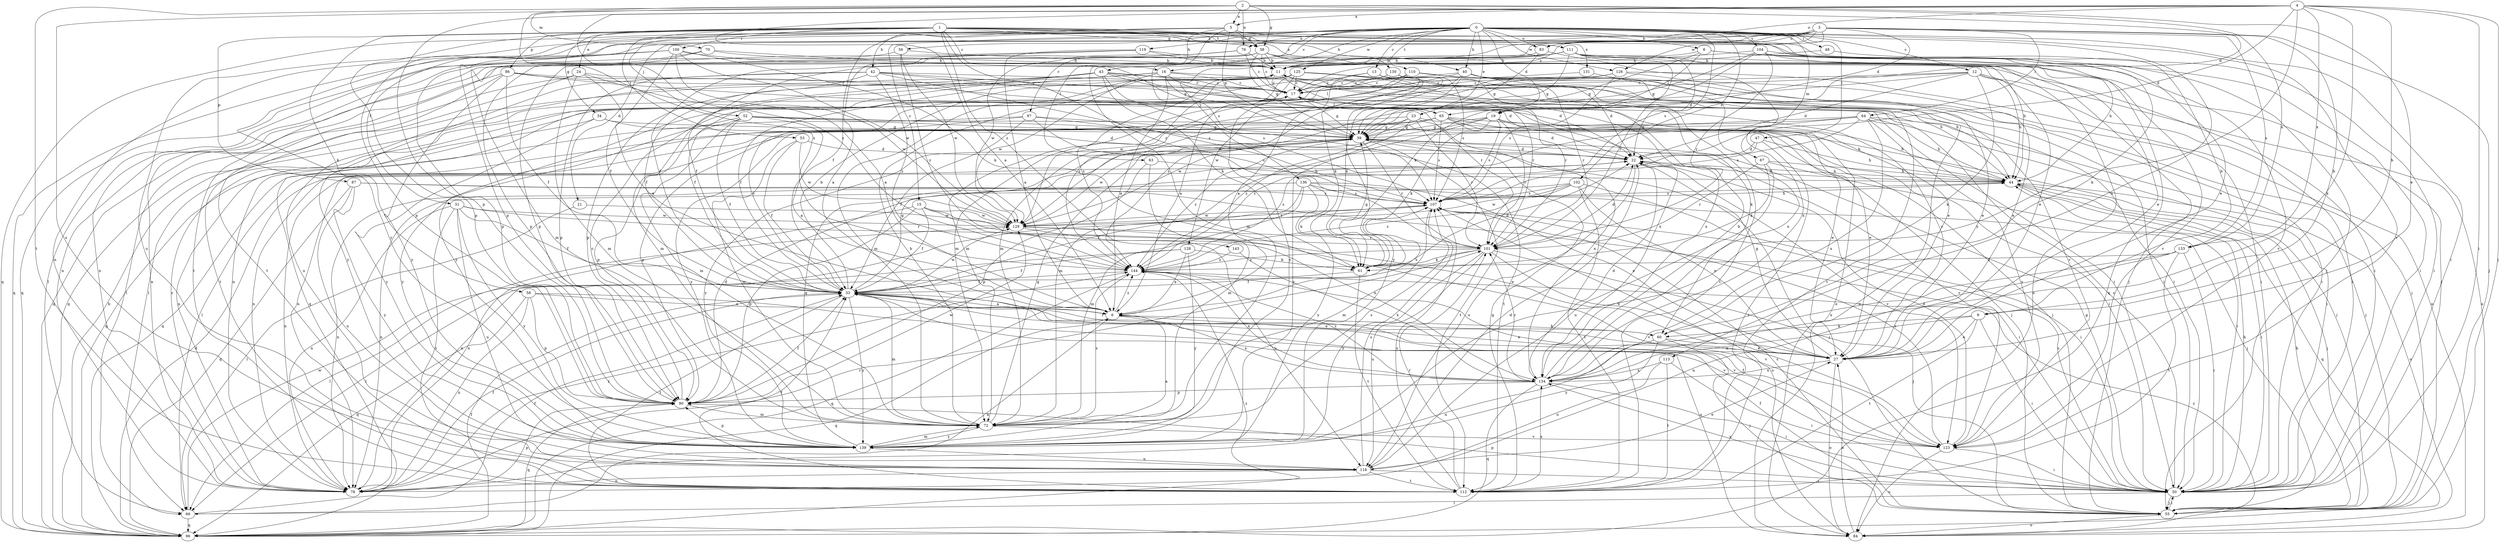 strict digraph  {
0;
1;
2;
3;
4;
5;
6;
8;
9;
11;
12;
13;
15;
16;
17;
19;
21;
22;
23;
24;
27;
31;
33;
34;
38;
39;
40;
42;
43;
44;
47;
48;
50;
52;
53;
55;
56;
58;
60;
61;
63;
64;
65;
66;
67;
70;
72;
76;
78;
83;
84;
86;
87;
90;
96;
97;
100;
101;
102;
104;
107;
110;
111;
112;
113;
118;
119;
123;
125;
126;
128;
129;
130;
131;
133;
134;
136;
139;
143;
144;
0 -> 8  [label=b];
0 -> 12  [label=c];
0 -> 13  [label=c];
0 -> 15  [label=c];
0 -> 16  [label=c];
0 -> 19  [label=d];
0 -> 23  [label=e];
0 -> 31  [label=f];
0 -> 33  [label=f];
0 -> 40  [label=h];
0 -> 47  [label=i];
0 -> 48  [label=i];
0 -> 50  [label=i];
0 -> 56  [label=k];
0 -> 67  [label=m];
0 -> 76  [label=n];
0 -> 83  [label=o];
0 -> 96  [label=q];
0 -> 97  [label=r];
0 -> 102  [label=s];
0 -> 104  [label=s];
0 -> 107  [label=s];
0 -> 110  [label=t];
0 -> 113  [label=u];
0 -> 118  [label=u];
0 -> 119  [label=v];
0 -> 123  [label=v];
0 -> 125  [label=w];
0 -> 126  [label=w];
0 -> 136  [label=y];
0 -> 139  [label=y];
1 -> 16  [label=c];
1 -> 24  [label=e];
1 -> 27  [label=e];
1 -> 34  [label=g];
1 -> 38  [label=g];
1 -> 40  [label=h];
1 -> 52  [label=j];
1 -> 53  [label=j];
1 -> 55  [label=j];
1 -> 58  [label=k];
1 -> 86  [label=p];
1 -> 87  [label=p];
1 -> 90  [label=p];
1 -> 100  [label=r];
1 -> 101  [label=r];
1 -> 111  [label=t];
1 -> 130  [label=x];
1 -> 131  [label=x];
1 -> 143  [label=z];
2 -> 5  [label=a];
2 -> 19  [label=d];
2 -> 27  [label=e];
2 -> 38  [label=g];
2 -> 70  [label=m];
2 -> 76  [label=n];
2 -> 112  [label=t];
2 -> 118  [label=u];
2 -> 133  [label=x];
2 -> 144  [label=z];
3 -> 9  [label=b];
3 -> 17  [label=c];
3 -> 19  [label=d];
3 -> 21  [label=d];
3 -> 55  [label=j];
3 -> 63  [label=l];
3 -> 64  [label=l];
3 -> 72  [label=m];
3 -> 78  [label=n];
3 -> 83  [label=o];
3 -> 90  [label=p];
3 -> 126  [label=w];
3 -> 133  [label=x];
4 -> 5  [label=a];
4 -> 6  [label=a];
4 -> 9  [label=b];
4 -> 22  [label=d];
4 -> 50  [label=i];
4 -> 55  [label=j];
4 -> 83  [label=o];
4 -> 90  [label=p];
4 -> 133  [label=x];
4 -> 134  [label=x];
4 -> 139  [label=y];
4 -> 144  [label=z];
5 -> 9  [label=b];
5 -> 38  [label=g];
5 -> 39  [label=g];
5 -> 42  [label=h];
5 -> 43  [label=h];
5 -> 60  [label=k];
5 -> 90  [label=p];
5 -> 107  [label=s];
6 -> 27  [label=e];
6 -> 60  [label=k];
6 -> 96  [label=q];
6 -> 107  [label=s];
6 -> 134  [label=x];
6 -> 144  [label=z];
8 -> 11  [label=b];
8 -> 39  [label=g];
8 -> 44  [label=h];
8 -> 55  [label=j];
8 -> 65  [label=l];
9 -> 27  [label=e];
9 -> 50  [label=i];
9 -> 60  [label=k];
9 -> 112  [label=t];
9 -> 134  [label=x];
11 -> 17  [label=c];
11 -> 60  [label=k];
11 -> 65  [label=l];
11 -> 72  [label=m];
11 -> 134  [label=x];
12 -> 17  [label=c];
12 -> 22  [label=d];
12 -> 44  [label=h];
12 -> 50  [label=i];
12 -> 60  [label=k];
12 -> 78  [label=n];
12 -> 84  [label=o];
12 -> 144  [label=z];
13 -> 17  [label=c];
13 -> 61  [label=k];
13 -> 112  [label=t];
13 -> 128  [label=w];
13 -> 139  [label=y];
15 -> 27  [label=e];
15 -> 33  [label=f];
15 -> 78  [label=n];
15 -> 90  [label=p];
15 -> 129  [label=w];
15 -> 134  [label=x];
16 -> 6  [label=a];
16 -> 17  [label=c];
16 -> 22  [label=d];
16 -> 33  [label=f];
16 -> 50  [label=i];
16 -> 101  [label=r];
16 -> 129  [label=w];
16 -> 139  [label=y];
17 -> 39  [label=g];
17 -> 65  [label=l];
19 -> 27  [label=e];
19 -> 39  [label=g];
19 -> 44  [label=h];
19 -> 61  [label=k];
19 -> 72  [label=m];
19 -> 101  [label=r];
19 -> 107  [label=s];
19 -> 129  [label=w];
21 -> 66  [label=l];
21 -> 129  [label=w];
22 -> 44  [label=h];
22 -> 55  [label=j];
22 -> 78  [label=n];
22 -> 118  [label=u];
22 -> 123  [label=v];
23 -> 39  [label=g];
23 -> 55  [label=j];
23 -> 66  [label=l];
23 -> 101  [label=r];
23 -> 134  [label=x];
23 -> 139  [label=y];
23 -> 144  [label=z];
24 -> 6  [label=a];
24 -> 17  [label=c];
24 -> 66  [label=l];
24 -> 72  [label=m];
24 -> 96  [label=q];
24 -> 129  [label=w];
27 -> 17  [label=c];
27 -> 39  [label=g];
27 -> 84  [label=o];
27 -> 134  [label=x];
31 -> 33  [label=f];
31 -> 78  [label=n];
31 -> 101  [label=r];
31 -> 112  [label=t];
31 -> 118  [label=u];
31 -> 129  [label=w];
31 -> 139  [label=y];
33 -> 6  [label=a];
33 -> 11  [label=b];
33 -> 17  [label=c];
33 -> 27  [label=e];
33 -> 39  [label=g];
33 -> 72  [label=m];
33 -> 84  [label=o];
33 -> 112  [label=t];
33 -> 123  [label=v];
33 -> 129  [label=w];
33 -> 139  [label=y];
34 -> 22  [label=d];
34 -> 39  [label=g];
34 -> 78  [label=n];
34 -> 139  [label=y];
38 -> 6  [label=a];
38 -> 11  [label=b];
38 -> 17  [label=c];
38 -> 27  [label=e];
38 -> 33  [label=f];
38 -> 39  [label=g];
38 -> 44  [label=h];
38 -> 55  [label=j];
38 -> 112  [label=t];
39 -> 22  [label=d];
39 -> 101  [label=r];
39 -> 112  [label=t];
39 -> 123  [label=v];
39 -> 129  [label=w];
39 -> 139  [label=y];
39 -> 144  [label=z];
40 -> 17  [label=c];
40 -> 22  [label=d];
40 -> 27  [label=e];
40 -> 50  [label=i];
40 -> 61  [label=k];
40 -> 72  [label=m];
40 -> 101  [label=r];
40 -> 144  [label=z];
42 -> 17  [label=c];
42 -> 22  [label=d];
42 -> 33  [label=f];
42 -> 44  [label=h];
42 -> 90  [label=p];
42 -> 107  [label=s];
42 -> 139  [label=y];
42 -> 144  [label=z];
43 -> 17  [label=c];
43 -> 27  [label=e];
43 -> 33  [label=f];
43 -> 44  [label=h];
43 -> 50  [label=i];
43 -> 61  [label=k];
43 -> 72  [label=m];
43 -> 90  [label=p];
43 -> 107  [label=s];
43 -> 118  [label=u];
44 -> 22  [label=d];
44 -> 50  [label=i];
44 -> 55  [label=j];
44 -> 84  [label=o];
44 -> 96  [label=q];
44 -> 107  [label=s];
47 -> 22  [label=d];
47 -> 44  [label=h];
47 -> 112  [label=t];
47 -> 144  [label=z];
48 -> 11  [label=b];
48 -> 50  [label=i];
50 -> 17  [label=c];
50 -> 39  [label=g];
50 -> 44  [label=h];
50 -> 55  [label=j];
50 -> 66  [label=l];
50 -> 90  [label=p];
50 -> 107  [label=s];
50 -> 134  [label=x];
52 -> 6  [label=a];
52 -> 33  [label=f];
52 -> 39  [label=g];
52 -> 50  [label=i];
52 -> 55  [label=j];
52 -> 72  [label=m];
52 -> 90  [label=p];
52 -> 139  [label=y];
53 -> 22  [label=d];
53 -> 33  [label=f];
53 -> 72  [label=m];
53 -> 129  [label=w];
55 -> 33  [label=f];
55 -> 44  [label=h];
55 -> 50  [label=i];
55 -> 84  [label=o];
55 -> 107  [label=s];
56 -> 11  [label=b];
56 -> 96  [label=q];
56 -> 129  [label=w];
56 -> 144  [label=z];
58 -> 6  [label=a];
58 -> 78  [label=n];
58 -> 90  [label=p];
58 -> 96  [label=q];
58 -> 123  [label=v];
60 -> 27  [label=e];
60 -> 33  [label=f];
60 -> 55  [label=j];
60 -> 78  [label=n];
60 -> 139  [label=y];
61 -> 22  [label=d];
61 -> 33  [label=f];
61 -> 39  [label=g];
61 -> 112  [label=t];
63 -> 44  [label=h];
63 -> 72  [label=m];
63 -> 90  [label=p];
64 -> 39  [label=g];
64 -> 44  [label=h];
64 -> 50  [label=i];
64 -> 55  [label=j];
64 -> 78  [label=n];
64 -> 107  [label=s];
64 -> 123  [label=v];
64 -> 134  [label=x];
64 -> 144  [label=z];
65 -> 22  [label=d];
65 -> 27  [label=e];
65 -> 39  [label=g];
65 -> 44  [label=h];
65 -> 55  [label=j];
65 -> 78  [label=n];
65 -> 96  [label=q];
65 -> 107  [label=s];
65 -> 139  [label=y];
66 -> 6  [label=a];
66 -> 33  [label=f];
66 -> 96  [label=q];
66 -> 129  [label=w];
67 -> 44  [label=h];
67 -> 50  [label=i];
67 -> 61  [label=k];
67 -> 101  [label=r];
67 -> 118  [label=u];
70 -> 11  [label=b];
70 -> 39  [label=g];
70 -> 72  [label=m];
70 -> 90  [label=p];
72 -> 11  [label=b];
72 -> 39  [label=g];
72 -> 107  [label=s];
72 -> 123  [label=v];
72 -> 139  [label=y];
72 -> 144  [label=z];
76 -> 11  [label=b];
76 -> 17  [label=c];
76 -> 90  [label=p];
76 -> 129  [label=w];
78 -> 17  [label=c];
78 -> 33  [label=f];
78 -> 90  [label=p];
78 -> 101  [label=r];
78 -> 144  [label=z];
83 -> 11  [label=b];
83 -> 39  [label=g];
83 -> 134  [label=x];
84 -> 27  [label=e];
84 -> 144  [label=z];
86 -> 17  [label=c];
86 -> 33  [label=f];
86 -> 78  [label=n];
86 -> 84  [label=o];
86 -> 112  [label=t];
86 -> 134  [label=x];
86 -> 139  [label=y];
87 -> 50  [label=i];
87 -> 96  [label=q];
87 -> 107  [label=s];
87 -> 118  [label=u];
87 -> 139  [label=y];
90 -> 17  [label=c];
90 -> 22  [label=d];
90 -> 33  [label=f];
90 -> 72  [label=m];
90 -> 96  [label=q];
90 -> 129  [label=w];
96 -> 11  [label=b];
96 -> 22  [label=d];
96 -> 33  [label=f];
96 -> 144  [label=z];
97 -> 33  [label=f];
97 -> 39  [label=g];
97 -> 90  [label=p];
97 -> 96  [label=q];
97 -> 107  [label=s];
97 -> 112  [label=t];
100 -> 6  [label=a];
100 -> 11  [label=b];
100 -> 33  [label=f];
100 -> 61  [label=k];
100 -> 66  [label=l];
100 -> 96  [label=q];
100 -> 129  [label=w];
101 -> 22  [label=d];
101 -> 27  [label=e];
101 -> 55  [label=j];
101 -> 61  [label=k];
101 -> 66  [label=l];
101 -> 118  [label=u];
101 -> 139  [label=y];
101 -> 144  [label=z];
102 -> 27  [label=e];
102 -> 50  [label=i];
102 -> 78  [label=n];
102 -> 107  [label=s];
102 -> 112  [label=t];
102 -> 129  [label=w];
102 -> 144  [label=z];
104 -> 11  [label=b];
104 -> 39  [label=g];
104 -> 50  [label=i];
104 -> 61  [label=k];
104 -> 96  [label=q];
104 -> 101  [label=r];
104 -> 123  [label=v];
107 -> 44  [label=h];
107 -> 72  [label=m];
107 -> 78  [label=n];
107 -> 84  [label=o];
107 -> 129  [label=w];
110 -> 17  [label=c];
110 -> 50  [label=i];
110 -> 55  [label=j];
110 -> 66  [label=l];
110 -> 96  [label=q];
110 -> 101  [label=r];
110 -> 129  [label=w];
111 -> 11  [label=b];
111 -> 22  [label=d];
111 -> 27  [label=e];
111 -> 33  [label=f];
111 -> 39  [label=g];
111 -> 78  [label=n];
111 -> 84  [label=o];
111 -> 101  [label=r];
111 -> 112  [label=t];
111 -> 123  [label=v];
112 -> 33  [label=f];
112 -> 39  [label=g];
112 -> 101  [label=r];
112 -> 107  [label=s];
112 -> 134  [label=x];
113 -> 50  [label=i];
113 -> 112  [label=t];
113 -> 118  [label=u];
113 -> 134  [label=x];
118 -> 22  [label=d];
118 -> 27  [label=e];
118 -> 50  [label=i];
118 -> 78  [label=n];
118 -> 107  [label=s];
118 -> 112  [label=t];
119 -> 6  [label=a];
119 -> 11  [label=b];
119 -> 50  [label=i];
119 -> 78  [label=n];
119 -> 90  [label=p];
123 -> 22  [label=d];
123 -> 33  [label=f];
123 -> 50  [label=i];
123 -> 84  [label=o];
123 -> 107  [label=s];
125 -> 6  [label=a];
125 -> 17  [label=c];
125 -> 72  [label=m];
125 -> 101  [label=r];
125 -> 112  [label=t];
125 -> 123  [label=v];
125 -> 139  [label=y];
125 -> 144  [label=z];
126 -> 17  [label=c];
126 -> 27  [label=e];
126 -> 72  [label=m];
126 -> 84  [label=o];
126 -> 107  [label=s];
126 -> 129  [label=w];
128 -> 6  [label=a];
128 -> 33  [label=f];
128 -> 61  [label=k];
128 -> 66  [label=l];
128 -> 139  [label=y];
129 -> 101  [label=r];
129 -> 107  [label=s];
129 -> 118  [label=u];
129 -> 123  [label=v];
130 -> 6  [label=a];
130 -> 17  [label=c];
130 -> 50  [label=i];
130 -> 84  [label=o];
130 -> 96  [label=q];
130 -> 107  [label=s];
131 -> 17  [label=c];
131 -> 134  [label=x];
133 -> 50  [label=i];
133 -> 78  [label=n];
133 -> 112  [label=t];
133 -> 134  [label=x];
133 -> 144  [label=z];
134 -> 11  [label=b];
134 -> 22  [label=d];
134 -> 50  [label=i];
134 -> 90  [label=p];
134 -> 96  [label=q];
134 -> 101  [label=r];
134 -> 144  [label=z];
136 -> 27  [label=e];
136 -> 33  [label=f];
136 -> 55  [label=j];
136 -> 61  [label=k];
136 -> 72  [label=m];
136 -> 78  [label=n];
136 -> 107  [label=s];
136 -> 139  [label=y];
139 -> 6  [label=a];
139 -> 39  [label=g];
139 -> 72  [label=m];
139 -> 90  [label=p];
139 -> 118  [label=u];
143 -> 134  [label=x];
143 -> 144  [label=z];
144 -> 33  [label=f];
144 -> 96  [label=q];
144 -> 123  [label=v];
144 -> 134  [label=x];
}

